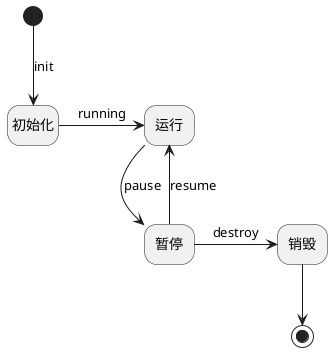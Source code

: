 @startuml
hide empty description

[*] --> 初始化 : init

初始化 -> 运行 : running
运行 -down-> 暂停 : pause
暂停 -> 运行 : resume

暂停 -> 销毁 : destroy
销毁 -down-> [*]

@enduml

